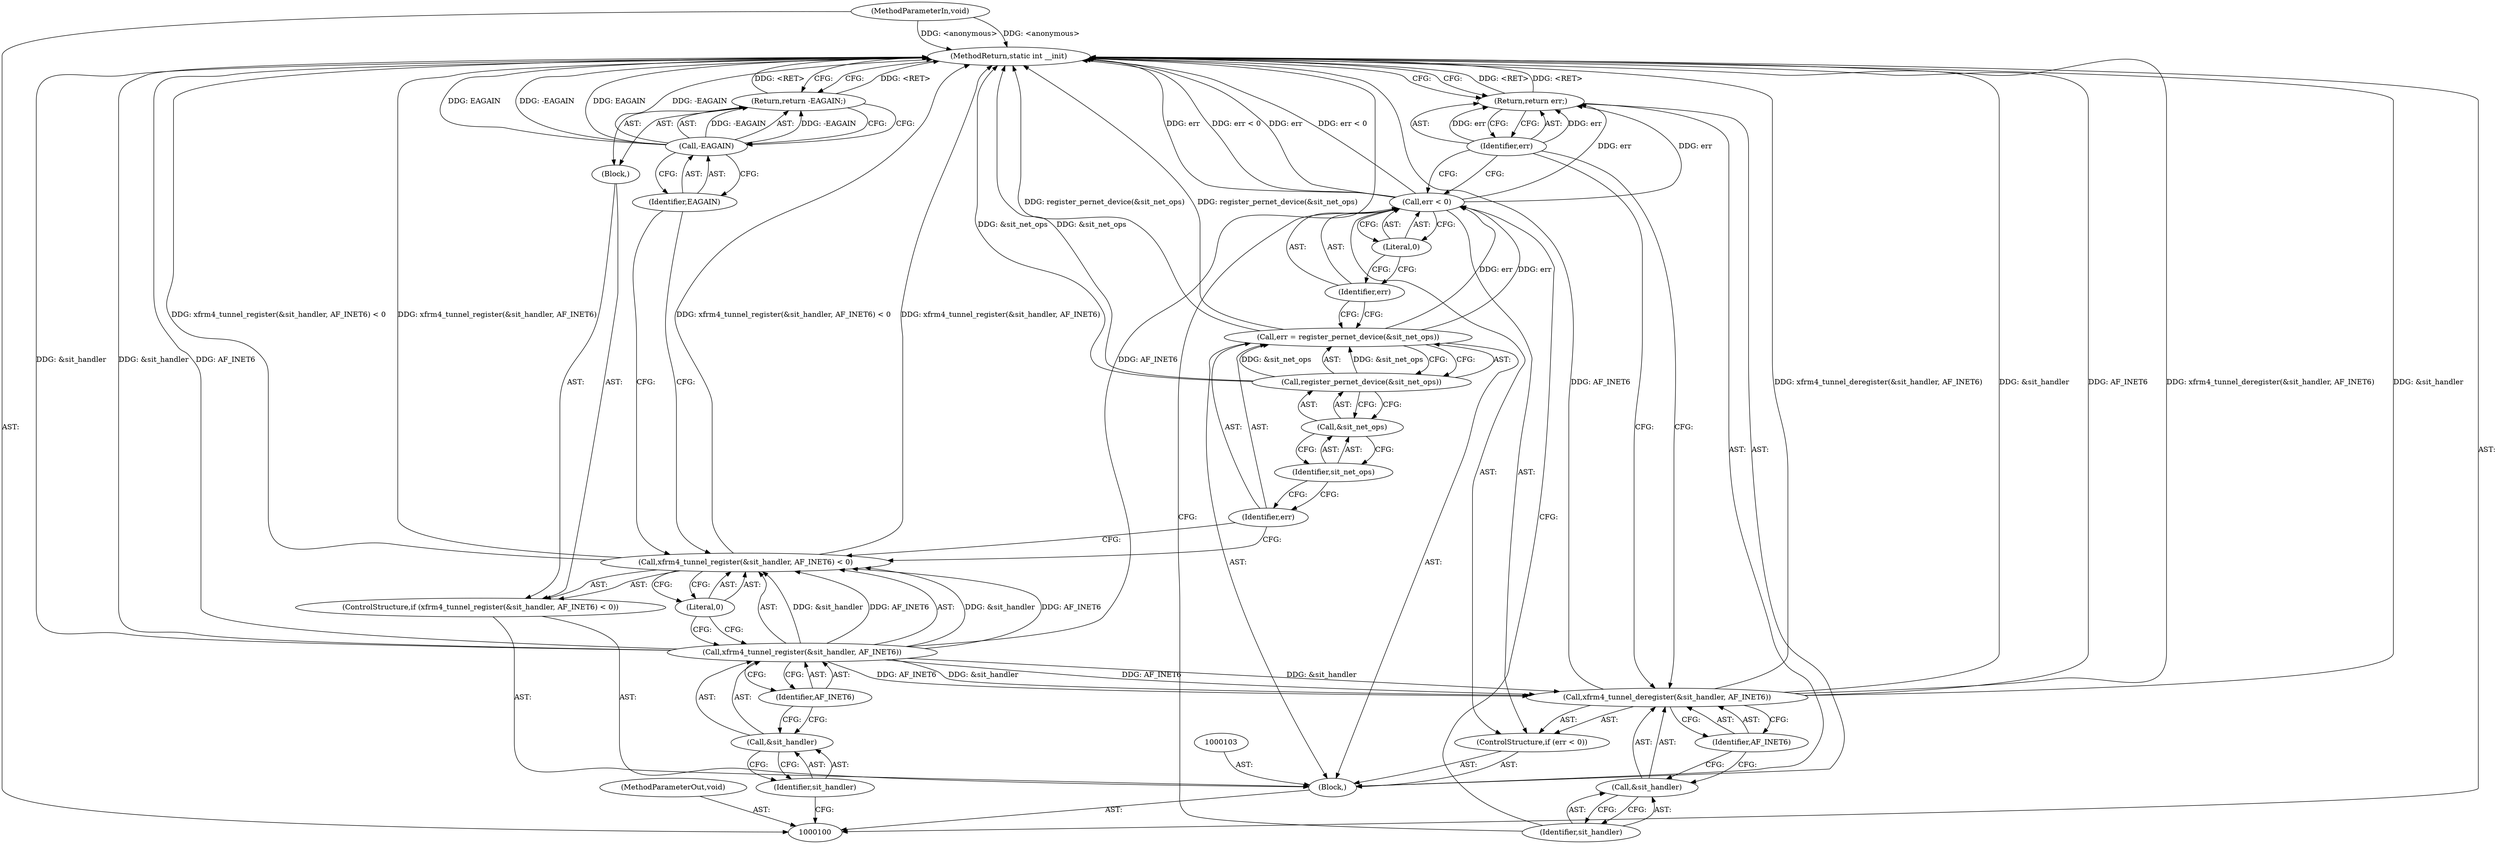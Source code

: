 digraph "1_linux_d5aa407f59f5b83d2c50ec88f5bf56d40f1f8978_1" {
"1000130" [label="(MethodReturn,static int __init)"];
"1000101" [label="(MethodParameterIn,void)"];
"1000168" [label="(MethodParameterOut,void)"];
"1000115" [label="(Call,err = register_pernet_device(&sit_net_ops))"];
"1000116" [label="(Identifier,err)"];
"1000118" [label="(Call,&sit_net_ops)"];
"1000119" [label="(Identifier,sit_net_ops)"];
"1000117" [label="(Call,register_pernet_device(&sit_net_ops))"];
"1000123" [label="(Literal,0)"];
"1000120" [label="(ControlStructure,if (err < 0))"];
"1000121" [label="(Call,err < 0)"];
"1000122" [label="(Identifier,err)"];
"1000124" [label="(Call,xfrm4_tunnel_deregister(&sit_handler, AF_INET6))"];
"1000125" [label="(Call,&sit_handler)"];
"1000126" [label="(Identifier,sit_handler)"];
"1000127" [label="(Identifier,AF_INET6)"];
"1000128" [label="(Return,return err;)"];
"1000129" [label="(Identifier,err)"];
"1000102" [label="(Block,)"];
"1000104" [label="(ControlStructure,if (xfrm4_tunnel_register(&sit_handler, AF_INET6) < 0))"];
"1000107" [label="(Call,&sit_handler)"];
"1000108" [label="(Identifier,sit_handler)"];
"1000109" [label="(Identifier,AF_INET6)"];
"1000105" [label="(Call,xfrm4_tunnel_register(&sit_handler, AF_INET6) < 0)"];
"1000106" [label="(Call,xfrm4_tunnel_register(&sit_handler, AF_INET6))"];
"1000110" [label="(Literal,0)"];
"1000111" [label="(Block,)"];
"1000114" [label="(Identifier,EAGAIN)"];
"1000112" [label="(Return,return -EAGAIN;)"];
"1000113" [label="(Call,-EAGAIN)"];
"1000130" -> "1000100"  [label="AST: "];
"1000130" -> "1000112"  [label="CFG: "];
"1000130" -> "1000128"  [label="CFG: "];
"1000112" -> "1000130"  [label="DDG: <RET>"];
"1000115" -> "1000130"  [label="DDG: register_pernet_device(&sit_net_ops)"];
"1000124" -> "1000130"  [label="DDG: &sit_handler"];
"1000124" -> "1000130"  [label="DDG: AF_INET6"];
"1000124" -> "1000130"  [label="DDG: xfrm4_tunnel_deregister(&sit_handler, AF_INET6)"];
"1000106" -> "1000130"  [label="DDG: &sit_handler"];
"1000106" -> "1000130"  [label="DDG: AF_INET6"];
"1000105" -> "1000130"  [label="DDG: xfrm4_tunnel_register(&sit_handler, AF_INET6) < 0"];
"1000105" -> "1000130"  [label="DDG: xfrm4_tunnel_register(&sit_handler, AF_INET6)"];
"1000113" -> "1000130"  [label="DDG: EAGAIN"];
"1000113" -> "1000130"  [label="DDG: -EAGAIN"];
"1000117" -> "1000130"  [label="DDG: &sit_net_ops"];
"1000121" -> "1000130"  [label="DDG: err"];
"1000121" -> "1000130"  [label="DDG: err < 0"];
"1000101" -> "1000130"  [label="DDG: <anonymous>"];
"1000128" -> "1000130"  [label="DDG: <RET>"];
"1000101" -> "1000100"  [label="AST: "];
"1000101" -> "1000130"  [label="DDG: <anonymous>"];
"1000168" -> "1000100"  [label="AST: "];
"1000115" -> "1000102"  [label="AST: "];
"1000115" -> "1000117"  [label="CFG: "];
"1000116" -> "1000115"  [label="AST: "];
"1000117" -> "1000115"  [label="AST: "];
"1000122" -> "1000115"  [label="CFG: "];
"1000115" -> "1000130"  [label="DDG: register_pernet_device(&sit_net_ops)"];
"1000117" -> "1000115"  [label="DDG: &sit_net_ops"];
"1000115" -> "1000121"  [label="DDG: err"];
"1000116" -> "1000115"  [label="AST: "];
"1000116" -> "1000105"  [label="CFG: "];
"1000119" -> "1000116"  [label="CFG: "];
"1000118" -> "1000117"  [label="AST: "];
"1000118" -> "1000119"  [label="CFG: "];
"1000119" -> "1000118"  [label="AST: "];
"1000117" -> "1000118"  [label="CFG: "];
"1000119" -> "1000118"  [label="AST: "];
"1000119" -> "1000116"  [label="CFG: "];
"1000118" -> "1000119"  [label="CFG: "];
"1000117" -> "1000115"  [label="AST: "];
"1000117" -> "1000118"  [label="CFG: "];
"1000118" -> "1000117"  [label="AST: "];
"1000115" -> "1000117"  [label="CFG: "];
"1000117" -> "1000130"  [label="DDG: &sit_net_ops"];
"1000117" -> "1000115"  [label="DDG: &sit_net_ops"];
"1000123" -> "1000121"  [label="AST: "];
"1000123" -> "1000122"  [label="CFG: "];
"1000121" -> "1000123"  [label="CFG: "];
"1000120" -> "1000102"  [label="AST: "];
"1000121" -> "1000120"  [label="AST: "];
"1000124" -> "1000120"  [label="AST: "];
"1000121" -> "1000120"  [label="AST: "];
"1000121" -> "1000123"  [label="CFG: "];
"1000122" -> "1000121"  [label="AST: "];
"1000123" -> "1000121"  [label="AST: "];
"1000126" -> "1000121"  [label="CFG: "];
"1000129" -> "1000121"  [label="CFG: "];
"1000121" -> "1000130"  [label="DDG: err"];
"1000121" -> "1000130"  [label="DDG: err < 0"];
"1000115" -> "1000121"  [label="DDG: err"];
"1000121" -> "1000128"  [label="DDG: err"];
"1000122" -> "1000121"  [label="AST: "];
"1000122" -> "1000115"  [label="CFG: "];
"1000123" -> "1000122"  [label="CFG: "];
"1000124" -> "1000120"  [label="AST: "];
"1000124" -> "1000127"  [label="CFG: "];
"1000125" -> "1000124"  [label="AST: "];
"1000127" -> "1000124"  [label="AST: "];
"1000129" -> "1000124"  [label="CFG: "];
"1000124" -> "1000130"  [label="DDG: &sit_handler"];
"1000124" -> "1000130"  [label="DDG: AF_INET6"];
"1000124" -> "1000130"  [label="DDG: xfrm4_tunnel_deregister(&sit_handler, AF_INET6)"];
"1000106" -> "1000124"  [label="DDG: &sit_handler"];
"1000106" -> "1000124"  [label="DDG: AF_INET6"];
"1000125" -> "1000124"  [label="AST: "];
"1000125" -> "1000126"  [label="CFG: "];
"1000126" -> "1000125"  [label="AST: "];
"1000127" -> "1000125"  [label="CFG: "];
"1000126" -> "1000125"  [label="AST: "];
"1000126" -> "1000121"  [label="CFG: "];
"1000125" -> "1000126"  [label="CFG: "];
"1000127" -> "1000124"  [label="AST: "];
"1000127" -> "1000125"  [label="CFG: "];
"1000124" -> "1000127"  [label="CFG: "];
"1000128" -> "1000102"  [label="AST: "];
"1000128" -> "1000129"  [label="CFG: "];
"1000129" -> "1000128"  [label="AST: "];
"1000130" -> "1000128"  [label="CFG: "];
"1000128" -> "1000130"  [label="DDG: <RET>"];
"1000129" -> "1000128"  [label="DDG: err"];
"1000121" -> "1000128"  [label="DDG: err"];
"1000129" -> "1000128"  [label="AST: "];
"1000129" -> "1000124"  [label="CFG: "];
"1000129" -> "1000121"  [label="CFG: "];
"1000128" -> "1000129"  [label="CFG: "];
"1000129" -> "1000128"  [label="DDG: err"];
"1000102" -> "1000100"  [label="AST: "];
"1000103" -> "1000102"  [label="AST: "];
"1000104" -> "1000102"  [label="AST: "];
"1000115" -> "1000102"  [label="AST: "];
"1000120" -> "1000102"  [label="AST: "];
"1000128" -> "1000102"  [label="AST: "];
"1000104" -> "1000102"  [label="AST: "];
"1000105" -> "1000104"  [label="AST: "];
"1000111" -> "1000104"  [label="AST: "];
"1000107" -> "1000106"  [label="AST: "];
"1000107" -> "1000108"  [label="CFG: "];
"1000108" -> "1000107"  [label="AST: "];
"1000109" -> "1000107"  [label="CFG: "];
"1000108" -> "1000107"  [label="AST: "];
"1000108" -> "1000100"  [label="CFG: "];
"1000107" -> "1000108"  [label="CFG: "];
"1000109" -> "1000106"  [label="AST: "];
"1000109" -> "1000107"  [label="CFG: "];
"1000106" -> "1000109"  [label="CFG: "];
"1000105" -> "1000104"  [label="AST: "];
"1000105" -> "1000110"  [label="CFG: "];
"1000106" -> "1000105"  [label="AST: "];
"1000110" -> "1000105"  [label="AST: "];
"1000114" -> "1000105"  [label="CFG: "];
"1000116" -> "1000105"  [label="CFG: "];
"1000105" -> "1000130"  [label="DDG: xfrm4_tunnel_register(&sit_handler, AF_INET6) < 0"];
"1000105" -> "1000130"  [label="DDG: xfrm4_tunnel_register(&sit_handler, AF_INET6)"];
"1000106" -> "1000105"  [label="DDG: &sit_handler"];
"1000106" -> "1000105"  [label="DDG: AF_INET6"];
"1000106" -> "1000105"  [label="AST: "];
"1000106" -> "1000109"  [label="CFG: "];
"1000107" -> "1000106"  [label="AST: "];
"1000109" -> "1000106"  [label="AST: "];
"1000110" -> "1000106"  [label="CFG: "];
"1000106" -> "1000130"  [label="DDG: &sit_handler"];
"1000106" -> "1000130"  [label="DDG: AF_INET6"];
"1000106" -> "1000105"  [label="DDG: &sit_handler"];
"1000106" -> "1000105"  [label="DDG: AF_INET6"];
"1000106" -> "1000124"  [label="DDG: &sit_handler"];
"1000106" -> "1000124"  [label="DDG: AF_INET6"];
"1000110" -> "1000105"  [label="AST: "];
"1000110" -> "1000106"  [label="CFG: "];
"1000105" -> "1000110"  [label="CFG: "];
"1000111" -> "1000104"  [label="AST: "];
"1000112" -> "1000111"  [label="AST: "];
"1000114" -> "1000113"  [label="AST: "];
"1000114" -> "1000105"  [label="CFG: "];
"1000113" -> "1000114"  [label="CFG: "];
"1000112" -> "1000111"  [label="AST: "];
"1000112" -> "1000113"  [label="CFG: "];
"1000113" -> "1000112"  [label="AST: "];
"1000130" -> "1000112"  [label="CFG: "];
"1000112" -> "1000130"  [label="DDG: <RET>"];
"1000113" -> "1000112"  [label="DDG: -EAGAIN"];
"1000113" -> "1000112"  [label="AST: "];
"1000113" -> "1000114"  [label="CFG: "];
"1000114" -> "1000113"  [label="AST: "];
"1000112" -> "1000113"  [label="CFG: "];
"1000113" -> "1000130"  [label="DDG: EAGAIN"];
"1000113" -> "1000130"  [label="DDG: -EAGAIN"];
"1000113" -> "1000112"  [label="DDG: -EAGAIN"];
}

